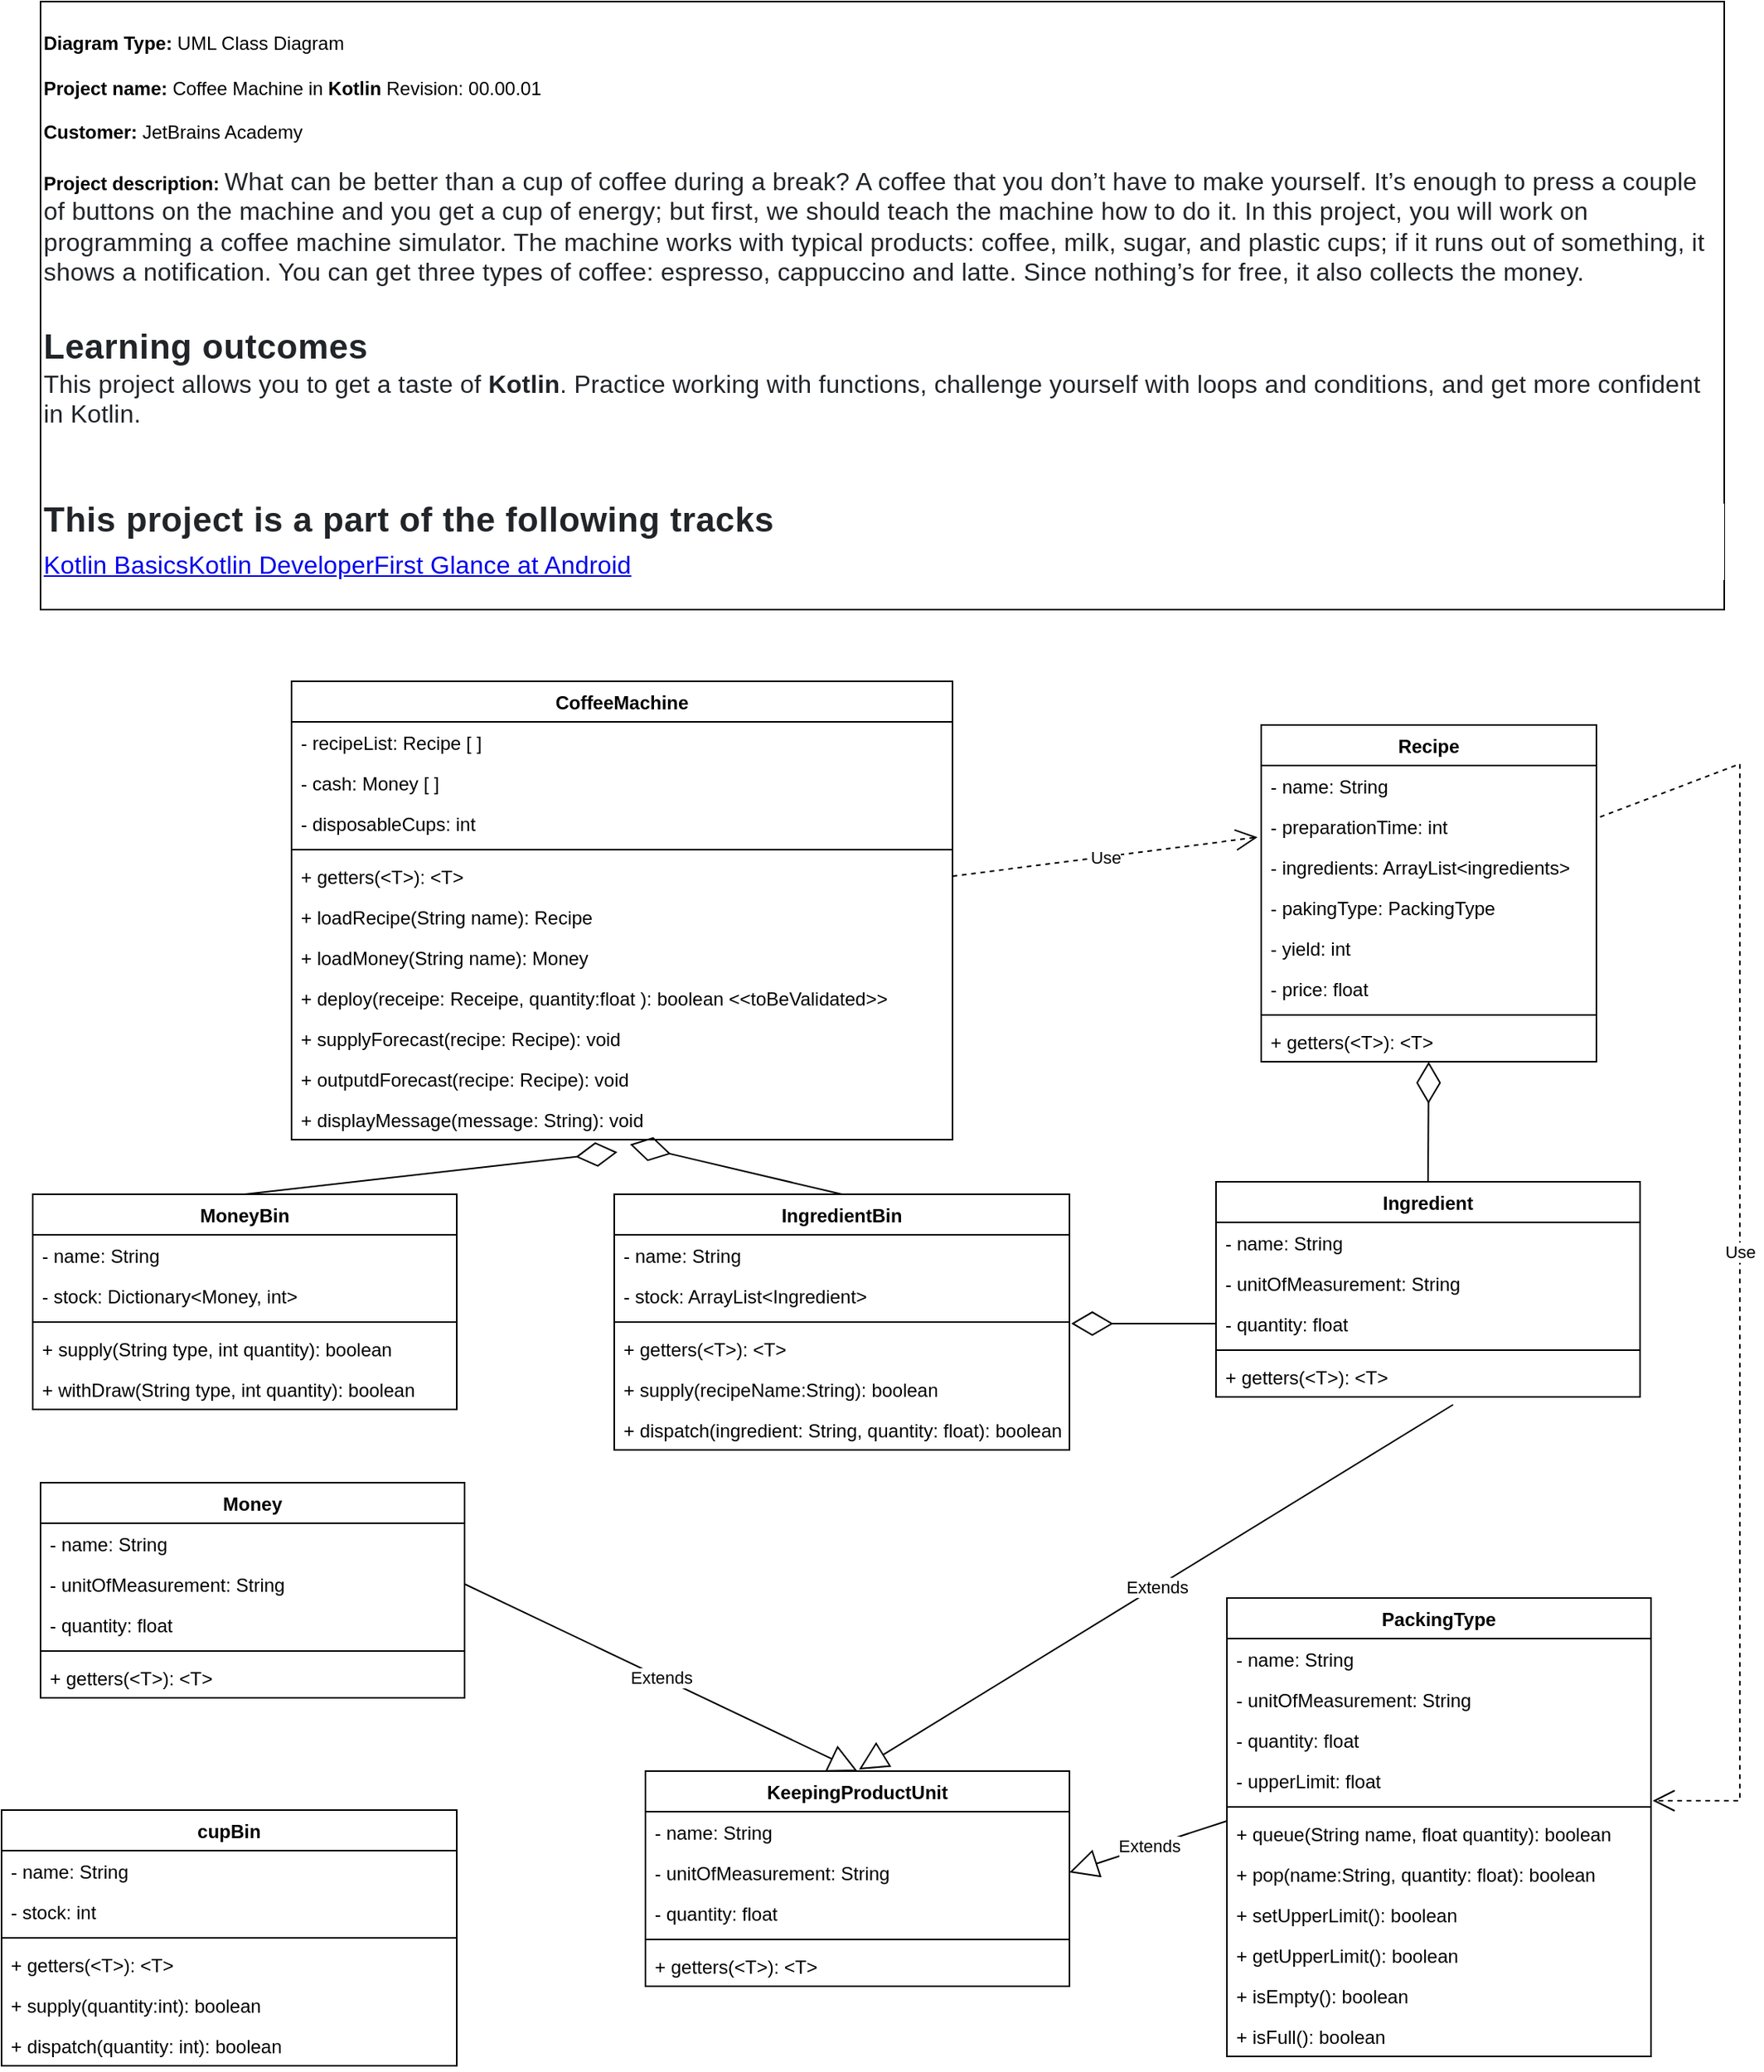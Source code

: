 <mxfile version="16.6.2" type="device"><diagram name="Page-1" id="6133507b-19e7-1e82-6fc7-422aa6c4b21f"><mxGraphModel dx="868" dy="1185" grid="1" gridSize="10" guides="1" tooltips="1" connect="1" arrows="1" fold="1" page="1" pageScale="1" pageWidth="1169" pageHeight="827" background="none" math="0" shadow="0"><root><mxCell id="0"/><mxCell id="1" parent="0"/><mxCell id="ur2thL-w3JqMQENx__kk-53" value="&lt;b&gt;Diagram Type:&lt;/b&gt; UML Class Diagram&lt;br&gt;&lt;b&gt;&lt;br&gt;Project name:&lt;/b&gt; Coffee Machine in &lt;b&gt;Kotlin&lt;/b&gt; Revision: 00.00.01&lt;br&gt;&lt;b&gt;&lt;br&gt;Customer:&lt;/b&gt; JetBrains Academy&lt;br&gt;&lt;b&gt;&lt;br&gt;Project description:&lt;/b&gt;&amp;nbsp;&lt;span style=&quot;background-color: rgb(255 , 255 , 255) ; color: rgb(33 , 37 , 41) ; font-size: 16px ; letter-spacing: 0.1px&quot;&gt;What can be better than a cup of coffee during a break? A coffee that you don’t have to make yourself. It’s enough to press a couple of buttons on the machine and you get a cup of energy; but first, we should teach the machine how to do it. In this project, you will work on programming a coffee machine simulator. The machine works with typical products: coffee, milk, sugar, and plastic cups; if it runs out of something, it shows a notification. You can get three types of coffee: espresso, cappuccino and latte. Since nothing’s for free, it also collects the money.&lt;br&gt;&lt;/span&gt;&lt;span style=&quot;font-size: 1.375rem ; letter-spacing: 0.3px ; background-color: rgb(255 , 255 , 255) ; color: rgb(33 , 37 , 41)&quot;&gt;&lt;b&gt;&lt;br&gt;Learning outcomes&lt;/b&gt;&lt;br&gt;&lt;/span&gt;&lt;span style=&quot;background-color: rgb(255 , 255 , 255)&quot;&gt;&lt;font color=&quot;#212529&quot;&gt;&lt;span style=&quot;font-size: 16px ; letter-spacing: 0.1px&quot;&gt;This project allows you to get a taste of &lt;b&gt;Kotlin&lt;/b&gt;. Practice working with functions, challenge yourself with loops and conditions, and get more confident in Kotlin.&lt;/span&gt;&lt;/font&gt;&lt;br&gt;&lt;/span&gt;&lt;div class=&quot;mt-5&quot; style=&quot;box-sizing: border-box ; background-color: rgb(255 , 255 , 255) ; margin-top: 3rem&quot;&gt;&lt;h5 style=&quot;color: rgb(33 , 37 , 41) ; font-size: 1.375rem ; letter-spacing: 0.3px ; box-sizing: border-box ; margin-top: 0px ; margin-bottom: 0.5rem ; line-height: 1&quot;&gt;This project is a part of the following tracks&lt;/h5&gt;&lt;font color=&quot;#0000ee&quot;&gt;&lt;span style=&quot;font-size: 16px ; letter-spacing: 0.1px&quot;&gt;&lt;u&gt;Kotlin BasicsKotlin DeveloperFirst Glance at Android&lt;/u&gt;&lt;/span&gt;&lt;/font&gt;&lt;br&gt;&lt;/div&gt;" style="rounded=0;whiteSpace=wrap;html=1;align=left;" parent="1" vertex="1"><mxGeometry x="40" y="-790" width="1080" height="390" as="geometry"/></mxCell><mxCell id="b6dwfCRvh0anxF05M48p-6" value="Use" style="endArrow=open;endSize=12;dashed=1;html=1;rounded=0;entryX=-0.011;entryY=0.769;entryDx=0;entryDy=0;exitX=1;exitY=0.5;exitDx=0;exitDy=0;entryPerimeter=0;" parent="1" source="gwbo-L4YFVo5fOnofD6Y-2" target="j45a3ToNBQLJP9z2JNSP-15" edge="1"><mxGeometry width="160" relative="1" as="geometry"><mxPoint x="630" y="-331" as="sourcePoint"/><mxPoint x="640" y="-262" as="targetPoint"/></mxGeometry></mxCell><mxCell id="j45a3ToNBQLJP9z2JNSP-6" value="CoffeeMachine" style="swimlane;fontStyle=1;align=center;verticalAlign=top;childLayout=stackLayout;horizontal=1;startSize=26;horizontalStack=0;resizeParent=1;resizeParentMax=0;resizeLast=0;collapsible=1;marginBottom=0;" parent="1" vertex="1"><mxGeometry x="201" y="-354" width="424" height="294" as="geometry"/></mxCell><mxCell id="j45a3ToNBQLJP9z2JNSP-26" value="- recipeList: Recipe [ ]&#10;" style="text;strokeColor=none;fillColor=none;align=left;verticalAlign=top;spacingLeft=4;spacingRight=4;overflow=hidden;rotatable=0;points=[[0,0.5],[1,0.5]];portConstraint=eastwest;" parent="j45a3ToNBQLJP9z2JNSP-6" vertex="1"><mxGeometry y="26" width="424" height="26" as="geometry"/></mxCell><mxCell id="850Amda9sujDum_yE_YI-3" value="- cash: Money [ ]" style="text;strokeColor=none;fillColor=none;align=left;verticalAlign=top;spacingLeft=4;spacingRight=4;overflow=hidden;rotatable=0;points=[[0,0.5],[1,0.5]];portConstraint=eastwest;" parent="j45a3ToNBQLJP9z2JNSP-6" vertex="1"><mxGeometry y="52" width="424" height="26" as="geometry"/></mxCell><mxCell id="j45a3ToNBQLJP9z2JNSP-27" value="- disposableCups: int" style="text;strokeColor=none;fillColor=none;align=left;verticalAlign=top;spacingLeft=4;spacingRight=4;overflow=hidden;rotatable=0;points=[[0,0.5],[1,0.5]];portConstraint=eastwest;" parent="j45a3ToNBQLJP9z2JNSP-6" vertex="1"><mxGeometry y="78" width="424" height="26" as="geometry"/></mxCell><mxCell id="j45a3ToNBQLJP9z2JNSP-8" value="" style="line;strokeWidth=1;fillColor=none;align=left;verticalAlign=middle;spacingTop=-1;spacingLeft=3;spacingRight=3;rotatable=0;labelPosition=right;points=[];portConstraint=eastwest;" parent="j45a3ToNBQLJP9z2JNSP-6" vertex="1"><mxGeometry y="104" width="424" height="8" as="geometry"/></mxCell><mxCell id="gwbo-L4YFVo5fOnofD6Y-2" value="+ getters(&lt;T&gt;): &lt;T&gt;" style="text;strokeColor=none;fillColor=none;align=left;verticalAlign=top;spacingLeft=4;spacingRight=4;overflow=hidden;rotatable=0;points=[[0,0.5],[1,0.5]];portConstraint=eastwest;" parent="j45a3ToNBQLJP9z2JNSP-6" vertex="1"><mxGeometry y="112" width="424" height="26" as="geometry"/></mxCell><mxCell id="0l1O_k670PWa3_nQX-Y2-1" value="+ loadRecipe(String name): Recipe" style="text;strokeColor=none;fillColor=none;align=left;verticalAlign=top;spacingLeft=4;spacingRight=4;overflow=hidden;rotatable=0;points=[[0,0.5],[1,0.5]];portConstraint=eastwest;" parent="j45a3ToNBQLJP9z2JNSP-6" vertex="1"><mxGeometry y="138" width="424" height="26" as="geometry"/></mxCell><mxCell id="850Amda9sujDum_yE_YI-1" value="+ loadMoney(String name): Money" style="text;strokeColor=none;fillColor=none;align=left;verticalAlign=top;spacingLeft=4;spacingRight=4;overflow=hidden;rotatable=0;points=[[0,0.5],[1,0.5]];portConstraint=eastwest;" parent="j45a3ToNBQLJP9z2JNSP-6" vertex="1"><mxGeometry y="164" width="424" height="26" as="geometry"/></mxCell><mxCell id="j45a3ToNBQLJP9z2JNSP-13" value="+ deploy(receipe: Receipe, quantity:float ): boolean &lt;&lt;toBeValidated&gt;&gt;" style="text;strokeColor=none;fillColor=none;align=left;verticalAlign=top;spacingLeft=4;spacingRight=4;overflow=hidden;rotatable=0;points=[[0,0.5],[1,0.5]];portConstraint=eastwest;" parent="j45a3ToNBQLJP9z2JNSP-6" vertex="1"><mxGeometry y="190" width="424" height="26" as="geometry"/></mxCell><mxCell id="j45a3ToNBQLJP9z2JNSP-25" value="+ supplyForecast(recipe: Recipe): void" style="text;strokeColor=none;fillColor=none;align=left;verticalAlign=top;spacingLeft=4;spacingRight=4;overflow=hidden;rotatable=0;points=[[0,0.5],[1,0.5]];portConstraint=eastwest;" parent="j45a3ToNBQLJP9z2JNSP-6" vertex="1"><mxGeometry y="216" width="424" height="26" as="geometry"/></mxCell><mxCell id="gwbo-L4YFVo5fOnofD6Y-10" value="+ outputdForecast(recipe: Recipe): void" style="text;strokeColor=none;fillColor=none;align=left;verticalAlign=top;spacingLeft=4;spacingRight=4;overflow=hidden;rotatable=0;points=[[0,0.5],[1,0.5]];portConstraint=eastwest;" parent="j45a3ToNBQLJP9z2JNSP-6" vertex="1"><mxGeometry y="242" width="424" height="26" as="geometry"/></mxCell><mxCell id="j45a3ToNBQLJP9z2JNSP-89" value="+ displayMessage(message: String): void" style="text;strokeColor=none;fillColor=none;align=left;verticalAlign=top;spacingLeft=4;spacingRight=4;overflow=hidden;rotatable=0;points=[[0,0.5],[1,0.5]];portConstraint=eastwest;" parent="j45a3ToNBQLJP9z2JNSP-6" vertex="1"><mxGeometry y="268" width="424" height="26" as="geometry"/></mxCell><mxCell id="j45a3ToNBQLJP9z2JNSP-10" value="Recipe" style="swimlane;fontStyle=1;align=center;verticalAlign=top;childLayout=stackLayout;horizontal=1;startSize=26;horizontalStack=0;resizeParent=1;resizeParentMax=0;resizeLast=0;collapsible=1;marginBottom=0;" parent="1" vertex="1"><mxGeometry x="823" y="-326" width="215" height="216" as="geometry"/></mxCell><mxCell id="j45a3ToNBQLJP9z2JNSP-11" value="- name: String&#10;" style="text;strokeColor=none;fillColor=none;align=left;verticalAlign=top;spacingLeft=4;spacingRight=4;overflow=hidden;rotatable=0;points=[[0,0.5],[1,0.5]];portConstraint=eastwest;" parent="j45a3ToNBQLJP9z2JNSP-10" vertex="1"><mxGeometry y="26" width="215" height="26" as="geometry"/></mxCell><mxCell id="j45a3ToNBQLJP9z2JNSP-15" value="- preparationTime: int&#10;" style="text;strokeColor=none;fillColor=none;align=left;verticalAlign=top;spacingLeft=4;spacingRight=4;overflow=hidden;rotatable=0;points=[[0,0.5],[1,0.5]];portConstraint=eastwest;" parent="j45a3ToNBQLJP9z2JNSP-10" vertex="1"><mxGeometry y="52" width="215" height="26" as="geometry"/></mxCell><mxCell id="j45a3ToNBQLJP9z2JNSP-14" value="- ingredients: ArrayList&lt;ingredients&gt;&#10;" style="text;strokeColor=none;fillColor=none;align=left;verticalAlign=top;spacingLeft=4;spacingRight=4;overflow=hidden;rotatable=0;points=[[0,0.5],[1,0.5]];portConstraint=eastwest;" parent="j45a3ToNBQLJP9z2JNSP-10" vertex="1"><mxGeometry y="78" width="215" height="26" as="geometry"/></mxCell><mxCell id="j45a3ToNBQLJP9z2JNSP-24" value="- pakingType: PackingType" style="text;strokeColor=none;fillColor=none;align=left;verticalAlign=top;spacingLeft=4;spacingRight=4;overflow=hidden;rotatable=0;points=[[0,0.5],[1,0.5]];portConstraint=eastwest;" parent="j45a3ToNBQLJP9z2JNSP-10" vertex="1"><mxGeometry y="104" width="215" height="26" as="geometry"/></mxCell><mxCell id="gwbo-L4YFVo5fOnofD6Y-1" value="- yield: int" style="text;strokeColor=none;fillColor=none;align=left;verticalAlign=top;spacingLeft=4;spacingRight=4;overflow=hidden;rotatable=0;points=[[0,0.5],[1,0.5]];portConstraint=eastwest;" parent="j45a3ToNBQLJP9z2JNSP-10" vertex="1"><mxGeometry y="130" width="215" height="26" as="geometry"/></mxCell><mxCell id="850Amda9sujDum_yE_YI-2" value="- price: float" style="text;strokeColor=none;fillColor=none;align=left;verticalAlign=top;spacingLeft=4;spacingRight=4;overflow=hidden;rotatable=0;points=[[0,0.5],[1,0.5]];portConstraint=eastwest;" parent="j45a3ToNBQLJP9z2JNSP-10" vertex="1"><mxGeometry y="156" width="215" height="26" as="geometry"/></mxCell><mxCell id="j45a3ToNBQLJP9z2JNSP-12" value="" style="line;strokeWidth=1;fillColor=none;align=left;verticalAlign=middle;spacingTop=-1;spacingLeft=3;spacingRight=3;rotatable=0;labelPosition=right;points=[];portConstraint=eastwest;" parent="j45a3ToNBQLJP9z2JNSP-10" vertex="1"><mxGeometry y="182" width="215" height="8" as="geometry"/></mxCell><mxCell id="j45a3ToNBQLJP9z2JNSP-39" value="+ getters(&lt;T&gt;): &lt;T&gt;" style="text;strokeColor=none;fillColor=none;align=left;verticalAlign=top;spacingLeft=4;spacingRight=4;overflow=hidden;rotatable=0;points=[[0,0.5],[1,0.5]];portConstraint=eastwest;" parent="j45a3ToNBQLJP9z2JNSP-10" vertex="1"><mxGeometry y="190" width="215" height="26" as="geometry"/></mxCell><mxCell id="j45a3ToNBQLJP9z2JNSP-16" value="IngredientBin" style="swimlane;fontStyle=1;align=center;verticalAlign=top;childLayout=stackLayout;horizontal=1;startSize=26;horizontalStack=0;resizeParent=1;resizeParentMax=0;resizeLast=0;collapsible=1;marginBottom=0;" parent="1" vertex="1"><mxGeometry x="408" y="-25" width="292" height="164" as="geometry"/></mxCell><mxCell id="j45a3ToNBQLJP9z2JNSP-17" value="- name: String" style="text;strokeColor=none;fillColor=none;align=left;verticalAlign=top;spacingLeft=4;spacingRight=4;overflow=hidden;rotatable=0;points=[[0,0.5],[1,0.5]];portConstraint=eastwest;" parent="j45a3ToNBQLJP9z2JNSP-16" vertex="1"><mxGeometry y="26" width="292" height="26" as="geometry"/></mxCell><mxCell id="j45a3ToNBQLJP9z2JNSP-7" value="- stock: ArrayList&lt;Ingredient&gt;" style="text;strokeColor=none;fillColor=none;align=left;verticalAlign=top;spacingLeft=4;spacingRight=4;overflow=hidden;rotatable=0;points=[[0,0.5],[1,0.5]];portConstraint=eastwest;" parent="j45a3ToNBQLJP9z2JNSP-16" vertex="1"><mxGeometry y="52" width="292" height="26" as="geometry"/></mxCell><mxCell id="j45a3ToNBQLJP9z2JNSP-18" value="" style="line;strokeWidth=1;fillColor=none;align=left;verticalAlign=middle;spacingTop=-1;spacingLeft=3;spacingRight=3;rotatable=0;labelPosition=right;points=[];portConstraint=eastwest;" parent="j45a3ToNBQLJP9z2JNSP-16" vertex="1"><mxGeometry y="78" width="292" height="8" as="geometry"/></mxCell><mxCell id="gwbo-L4YFVo5fOnofD6Y-9" value="+ getters(&lt;T&gt;): &lt;T&gt;" style="text;strokeColor=none;fillColor=none;align=left;verticalAlign=top;spacingLeft=4;spacingRight=4;overflow=hidden;rotatable=0;points=[[0,0.5],[1,0.5]];portConstraint=eastwest;" parent="j45a3ToNBQLJP9z2JNSP-16" vertex="1"><mxGeometry y="86" width="292" height="26" as="geometry"/></mxCell><mxCell id="gwbo-L4YFVo5fOnofD6Y-7" value="+ supply(recipeName:String): boolean" style="text;strokeColor=none;fillColor=none;align=left;verticalAlign=top;spacingLeft=4;spacingRight=4;overflow=hidden;rotatable=0;points=[[0,0.5],[1,0.5]];portConstraint=eastwest;" parent="j45a3ToNBQLJP9z2JNSP-16" vertex="1"><mxGeometry y="112" width="292" height="26" as="geometry"/></mxCell><mxCell id="j45a3ToNBQLJP9z2JNSP-34" value="+ dispatch(ingredient: String, quantity: float): boolean" style="text;strokeColor=none;fillColor=none;align=left;verticalAlign=top;spacingLeft=4;spacingRight=4;overflow=hidden;rotatable=0;points=[[0,0.5],[1,0.5]];portConstraint=eastwest;" parent="j45a3ToNBQLJP9z2JNSP-16" vertex="1"><mxGeometry y="138" width="292" height="26" as="geometry"/></mxCell><mxCell id="j45a3ToNBQLJP9z2JNSP-23" value="" style="endArrow=diamondThin;endFill=0;endSize=24;html=1;rounded=0;exitX=0.5;exitY=0;exitDx=0;exitDy=0;entryX=0.512;entryY=1.115;entryDx=0;entryDy=0;entryPerimeter=0;" parent="1" source="j45a3ToNBQLJP9z2JNSP-16" target="j45a3ToNBQLJP9z2JNSP-89" edge="1"><mxGeometry width="160" relative="1" as="geometry"><mxPoint x="400" y="-190" as="sourcePoint"/><mxPoint x="440" y="-110" as="targetPoint"/></mxGeometry></mxCell><mxCell id="j45a3ToNBQLJP9z2JNSP-28" value="MoneyBin" style="swimlane;fontStyle=1;align=center;verticalAlign=top;childLayout=stackLayout;horizontal=1;startSize=26;horizontalStack=0;resizeParent=1;resizeParentMax=0;resizeLast=0;collapsible=1;marginBottom=0;" parent="1" vertex="1"><mxGeometry x="35" y="-25" width="272" height="138" as="geometry"/></mxCell><mxCell id="j45a3ToNBQLJP9z2JNSP-29" value="- name: String" style="text;strokeColor=none;fillColor=none;align=left;verticalAlign=top;spacingLeft=4;spacingRight=4;overflow=hidden;rotatable=0;points=[[0,0.5],[1,0.5]];portConstraint=eastwest;" parent="j45a3ToNBQLJP9z2JNSP-28" vertex="1"><mxGeometry y="26" width="272" height="26" as="geometry"/></mxCell><mxCell id="6BDBjYxnqBlmbO1aHxJn-8" value="- stock: Dictionary&lt;Money, int&gt;" style="text;strokeColor=none;fillColor=none;align=left;verticalAlign=top;spacingLeft=4;spacingRight=4;overflow=hidden;rotatable=0;points=[[0,0.5],[1,0.5]];portConstraint=eastwest;" parent="j45a3ToNBQLJP9z2JNSP-28" vertex="1"><mxGeometry y="52" width="272" height="26" as="geometry"/></mxCell><mxCell id="j45a3ToNBQLJP9z2JNSP-33" value="" style="line;strokeWidth=1;fillColor=none;align=left;verticalAlign=middle;spacingTop=-1;spacingLeft=3;spacingRight=3;rotatable=0;labelPosition=right;points=[];portConstraint=eastwest;" parent="j45a3ToNBQLJP9z2JNSP-28" vertex="1"><mxGeometry y="78" width="272" height="8" as="geometry"/></mxCell><mxCell id="j45a3ToNBQLJP9z2JNSP-36" value="+ supply(String type, int quantity): boolean" style="text;strokeColor=none;fillColor=none;align=left;verticalAlign=top;spacingLeft=4;spacingRight=4;overflow=hidden;rotatable=0;points=[[0,0.5],[1,0.5]];portConstraint=eastwest;" parent="j45a3ToNBQLJP9z2JNSP-28" vertex="1"><mxGeometry y="86" width="272" height="26" as="geometry"/></mxCell><mxCell id="j45a3ToNBQLJP9z2JNSP-41" value="+ withDraw(String type, int quantity): boolean" style="text;strokeColor=none;fillColor=none;align=left;verticalAlign=top;spacingLeft=4;spacingRight=4;overflow=hidden;rotatable=0;points=[[0,0.5],[1,0.5]];portConstraint=eastwest;" parent="j45a3ToNBQLJP9z2JNSP-28" vertex="1"><mxGeometry y="112" width="272" height="26" as="geometry"/></mxCell><mxCell id="j45a3ToNBQLJP9z2JNSP-40" value="" style="endArrow=diamondThin;endFill=0;endSize=24;html=1;rounded=0;exitX=0.5;exitY=0;exitDx=0;exitDy=0;entryX=0.493;entryY=1.308;entryDx=0;entryDy=0;entryPerimeter=0;" parent="1" source="j45a3ToNBQLJP9z2JNSP-28" target="j45a3ToNBQLJP9z2JNSP-89" edge="1"><mxGeometry width="160" relative="1" as="geometry"><mxPoint x="554" y="-15" as="sourcePoint"/><mxPoint x="370" y="-100" as="targetPoint"/></mxGeometry></mxCell><mxCell id="j45a3ToNBQLJP9z2JNSP-57" value="Ingredient" style="swimlane;fontStyle=1;align=center;verticalAlign=top;childLayout=stackLayout;horizontal=1;startSize=26;horizontalStack=0;resizeParent=1;resizeParentMax=0;resizeLast=0;collapsible=1;marginBottom=0;" parent="1" vertex="1"><mxGeometry x="794" y="-33" width="272" height="138" as="geometry"/></mxCell><mxCell id="j45a3ToNBQLJP9z2JNSP-58" value="- name: String" style="text;strokeColor=none;fillColor=none;align=left;verticalAlign=top;spacingLeft=4;spacingRight=4;overflow=hidden;rotatable=0;points=[[0,0.5],[1,0.5]];portConstraint=eastwest;" parent="j45a3ToNBQLJP9z2JNSP-57" vertex="1"><mxGeometry y="26" width="272" height="26" as="geometry"/></mxCell><mxCell id="j45a3ToNBQLJP9z2JNSP-59" value="- unitOfMeasurement: String" style="text;strokeColor=none;fillColor=none;align=left;verticalAlign=top;spacingLeft=4;spacingRight=4;overflow=hidden;rotatable=0;points=[[0,0.5],[1,0.5]];portConstraint=eastwest;" parent="j45a3ToNBQLJP9z2JNSP-57" vertex="1"><mxGeometry y="52" width="272" height="26" as="geometry"/></mxCell><mxCell id="j45a3ToNBQLJP9z2JNSP-60" value="- quantity: float" style="text;strokeColor=none;fillColor=none;align=left;verticalAlign=top;spacingLeft=4;spacingRight=4;overflow=hidden;rotatable=0;points=[[0,0.5],[1,0.5]];portConstraint=eastwest;" parent="j45a3ToNBQLJP9z2JNSP-57" vertex="1"><mxGeometry y="78" width="272" height="26" as="geometry"/></mxCell><mxCell id="j45a3ToNBQLJP9z2JNSP-62" value="" style="line;strokeWidth=1;fillColor=none;align=left;verticalAlign=middle;spacingTop=-1;spacingLeft=3;spacingRight=3;rotatable=0;labelPosition=right;points=[];portConstraint=eastwest;" parent="j45a3ToNBQLJP9z2JNSP-57" vertex="1"><mxGeometry y="104" width="272" height="8" as="geometry"/></mxCell><mxCell id="6BDBjYxnqBlmbO1aHxJn-17" value="+ getters(&lt;T&gt;): &lt;T&gt;" style="text;strokeColor=none;fillColor=none;align=left;verticalAlign=top;spacingLeft=4;spacingRight=4;overflow=hidden;rotatable=0;points=[[0,0.5],[1,0.5]];portConstraint=eastwest;" parent="j45a3ToNBQLJP9z2JNSP-57" vertex="1"><mxGeometry y="112" width="272" height="26" as="geometry"/></mxCell><mxCell id="j45a3ToNBQLJP9z2JNSP-65" value="" style="endArrow=diamondThin;endFill=0;endSize=24;html=1;rounded=0;exitX=0.5;exitY=0;exitDx=0;exitDy=0;" parent="1" source="j45a3ToNBQLJP9z2JNSP-57" target="j45a3ToNBQLJP9z2JNSP-39" edge="1"><mxGeometry width="160" relative="1" as="geometry"><mxPoint x="870" y="-40" as="sourcePoint"/><mxPoint x="399.04" y="-147.998" as="targetPoint"/></mxGeometry></mxCell><mxCell id="j45a3ToNBQLJP9z2JNSP-71" value="Extends" style="endArrow=block;endSize=16;endFill=0;html=1;rounded=0;entryX=0.5;entryY=0;entryDx=0;entryDy=0;exitX=0.559;exitY=1.192;exitDx=0;exitDy=0;exitPerimeter=0;" parent="1" source="6BDBjYxnqBlmbO1aHxJn-17" edge="1"><mxGeometry width="160" relative="1" as="geometry"><mxPoint x="946.048" y="133.002" as="sourcePoint"/><mxPoint x="565" y="344" as="targetPoint"/></mxGeometry></mxCell><mxCell id="j45a3ToNBQLJP9z2JNSP-73" value="PackingType" style="swimlane;fontStyle=1;align=center;verticalAlign=top;childLayout=stackLayout;horizontal=1;startSize=26;horizontalStack=0;resizeParent=1;resizeParentMax=0;resizeLast=0;collapsible=1;marginBottom=0;" parent="1" vertex="1"><mxGeometry x="801" y="234" width="272" height="294" as="geometry"/></mxCell><mxCell id="j45a3ToNBQLJP9z2JNSP-74" value="- name: String" style="text;strokeColor=none;fillColor=none;align=left;verticalAlign=top;spacingLeft=4;spacingRight=4;overflow=hidden;rotatable=0;points=[[0,0.5],[1,0.5]];portConstraint=eastwest;" parent="j45a3ToNBQLJP9z2JNSP-73" vertex="1"><mxGeometry y="26" width="272" height="26" as="geometry"/></mxCell><mxCell id="j45a3ToNBQLJP9z2JNSP-75" value="- unitOfMeasurement: String" style="text;strokeColor=none;fillColor=none;align=left;verticalAlign=top;spacingLeft=4;spacingRight=4;overflow=hidden;rotatable=0;points=[[0,0.5],[1,0.5]];portConstraint=eastwest;" parent="j45a3ToNBQLJP9z2JNSP-73" vertex="1"><mxGeometry y="52" width="272" height="26" as="geometry"/></mxCell><mxCell id="j45a3ToNBQLJP9z2JNSP-76" value="- quantity: float" style="text;strokeColor=none;fillColor=none;align=left;verticalAlign=top;spacingLeft=4;spacingRight=4;overflow=hidden;rotatable=0;points=[[0,0.5],[1,0.5]];portConstraint=eastwest;" parent="j45a3ToNBQLJP9z2JNSP-73" vertex="1"><mxGeometry y="78" width="272" height="26" as="geometry"/></mxCell><mxCell id="j45a3ToNBQLJP9z2JNSP-83" value="- upperLimit: float" style="text;strokeColor=none;fillColor=none;align=left;verticalAlign=top;spacingLeft=4;spacingRight=4;overflow=hidden;rotatable=0;points=[[0,0.5],[1,0.5]];portConstraint=eastwest;" parent="j45a3ToNBQLJP9z2JNSP-73" vertex="1"><mxGeometry y="104" width="272" height="26" as="geometry"/></mxCell><mxCell id="j45a3ToNBQLJP9z2JNSP-78" value="" style="line;strokeWidth=1;fillColor=none;align=left;verticalAlign=middle;spacingTop=-1;spacingLeft=3;spacingRight=3;rotatable=0;labelPosition=right;points=[];portConstraint=eastwest;" parent="j45a3ToNBQLJP9z2JNSP-73" vertex="1"><mxGeometry y="130" width="272" height="8" as="geometry"/></mxCell><mxCell id="j45a3ToNBQLJP9z2JNSP-79" value="+ queue(String name, float quantity): boolean" style="text;strokeColor=none;fillColor=none;align=left;verticalAlign=top;spacingLeft=4;spacingRight=4;overflow=hidden;rotatable=0;points=[[0,0.5],[1,0.5]];portConstraint=eastwest;" parent="j45a3ToNBQLJP9z2JNSP-73" vertex="1"><mxGeometry y="138" width="272" height="26" as="geometry"/></mxCell><mxCell id="j45a3ToNBQLJP9z2JNSP-80" value="+ pop(name:String, quantity: float): boolean" style="text;strokeColor=none;fillColor=none;align=left;verticalAlign=top;spacingLeft=4;spacingRight=4;overflow=hidden;rotatable=0;points=[[0,0.5],[1,0.5]];portConstraint=eastwest;" parent="j45a3ToNBQLJP9z2JNSP-73" vertex="1"><mxGeometry y="164" width="272" height="26" as="geometry"/></mxCell><mxCell id="j45a3ToNBQLJP9z2JNSP-86" value="+ setUpperLimit(): boolean" style="text;strokeColor=none;fillColor=none;align=left;verticalAlign=top;spacingLeft=4;spacingRight=4;overflow=hidden;rotatable=0;points=[[0,0.5],[1,0.5]];portConstraint=eastwest;" parent="j45a3ToNBQLJP9z2JNSP-73" vertex="1"><mxGeometry y="190" width="272" height="26" as="geometry"/></mxCell><mxCell id="j45a3ToNBQLJP9z2JNSP-84" value="+ getUpperLimit(): boolean" style="text;strokeColor=none;fillColor=none;align=left;verticalAlign=top;spacingLeft=4;spacingRight=4;overflow=hidden;rotatable=0;points=[[0,0.5],[1,0.5]];portConstraint=eastwest;" parent="j45a3ToNBQLJP9z2JNSP-73" vertex="1"><mxGeometry y="216" width="272" height="26" as="geometry"/></mxCell><mxCell id="j45a3ToNBQLJP9z2JNSP-81" value="+ isEmpty(): boolean" style="text;strokeColor=none;fillColor=none;align=left;verticalAlign=top;spacingLeft=4;spacingRight=4;overflow=hidden;rotatable=0;points=[[0,0.5],[1,0.5]];portConstraint=eastwest;" parent="j45a3ToNBQLJP9z2JNSP-73" vertex="1"><mxGeometry y="242" width="272" height="26" as="geometry"/></mxCell><mxCell id="j45a3ToNBQLJP9z2JNSP-82" value="+ isFull(): boolean" style="text;strokeColor=none;fillColor=none;align=left;verticalAlign=top;spacingLeft=4;spacingRight=4;overflow=hidden;rotatable=0;points=[[0,0.5],[1,0.5]];portConstraint=eastwest;" parent="j45a3ToNBQLJP9z2JNSP-73" vertex="1"><mxGeometry y="268" width="272" height="26" as="geometry"/></mxCell><mxCell id="j45a3ToNBQLJP9z2JNSP-87" value="Extends" style="endArrow=block;endSize=16;endFill=0;html=1;rounded=0;entryX=1;entryY=0.5;entryDx=0;entryDy=0;exitX=0;exitY=0.192;exitDx=0;exitDy=0;exitPerimeter=0;" parent="1" source="j45a3ToNBQLJP9z2JNSP-79" target="6BDBjYxnqBlmbO1aHxJn-22" edge="1"><mxGeometry width="160" relative="1" as="geometry"><mxPoint x="956.048" y="177.002" as="sourcePoint"/><mxPoint x="660" y="414" as="targetPoint"/></mxGeometry></mxCell><mxCell id="j45a3ToNBQLJP9z2JNSP-88" value="Use" style="endArrow=open;endSize=12;dashed=1;html=1;rounded=0;exitX=1.011;exitY=0.269;exitDx=0;exitDy=0;exitPerimeter=0;entryX=1.004;entryY=1;entryDx=0;entryDy=0;entryPerimeter=0;" parent="1" source="j45a3ToNBQLJP9z2JNSP-15" target="j45a3ToNBQLJP9z2JNSP-83" edge="1"><mxGeometry width="160" relative="1" as="geometry"><mxPoint x="476" y="-275" as="sourcePoint"/><mxPoint x="1110" y="90" as="targetPoint"/><Array as="points"><mxPoint x="1130" y="-301"/><mxPoint x="1130" y="364"/></Array></mxGeometry></mxCell><mxCell id="gwbo-L4YFVo5fOnofD6Y-6" value="" style="endArrow=diamondThin;endFill=0;endSize=24;html=1;rounded=0;exitX=0;exitY=0.5;exitDx=0;exitDy=0;entryX=1.004;entryY=1.192;entryDx=0;entryDy=0;entryPerimeter=0;" parent="1" source="j45a3ToNBQLJP9z2JNSP-60" target="j45a3ToNBQLJP9z2JNSP-7" edge="1"><mxGeometry width="160" relative="1" as="geometry"><mxPoint x="940" y="-15" as="sourcePoint"/><mxPoint x="940.459" y="-160" as="targetPoint"/></mxGeometry></mxCell><mxCell id="6BDBjYxnqBlmbO1aHxJn-1" value="cupBin" style="swimlane;fontStyle=1;align=center;verticalAlign=top;childLayout=stackLayout;horizontal=1;startSize=26;horizontalStack=0;resizeParent=1;resizeParentMax=0;resizeLast=0;collapsible=1;marginBottom=0;" parent="1" vertex="1"><mxGeometry x="15" y="370" width="292" height="164" as="geometry"/></mxCell><mxCell id="6BDBjYxnqBlmbO1aHxJn-2" value="- name: String" style="text;strokeColor=none;fillColor=none;align=left;verticalAlign=top;spacingLeft=4;spacingRight=4;overflow=hidden;rotatable=0;points=[[0,0.5],[1,0.5]];portConstraint=eastwest;" parent="6BDBjYxnqBlmbO1aHxJn-1" vertex="1"><mxGeometry y="26" width="292" height="26" as="geometry"/></mxCell><mxCell id="6BDBjYxnqBlmbO1aHxJn-3" value="- stock: int" style="text;strokeColor=none;fillColor=none;align=left;verticalAlign=top;spacingLeft=4;spacingRight=4;overflow=hidden;rotatable=0;points=[[0,0.5],[1,0.5]];portConstraint=eastwest;" parent="6BDBjYxnqBlmbO1aHxJn-1" vertex="1"><mxGeometry y="52" width="292" height="26" as="geometry"/></mxCell><mxCell id="6BDBjYxnqBlmbO1aHxJn-4" value="" style="line;strokeWidth=1;fillColor=none;align=left;verticalAlign=middle;spacingTop=-1;spacingLeft=3;spacingRight=3;rotatable=0;labelPosition=right;points=[];portConstraint=eastwest;" parent="6BDBjYxnqBlmbO1aHxJn-1" vertex="1"><mxGeometry y="78" width="292" height="8" as="geometry"/></mxCell><mxCell id="6BDBjYxnqBlmbO1aHxJn-5" value="+ getters(&lt;T&gt;): &lt;T&gt;" style="text;strokeColor=none;fillColor=none;align=left;verticalAlign=top;spacingLeft=4;spacingRight=4;overflow=hidden;rotatable=0;points=[[0,0.5],[1,0.5]];portConstraint=eastwest;" parent="6BDBjYxnqBlmbO1aHxJn-1" vertex="1"><mxGeometry y="86" width="292" height="26" as="geometry"/></mxCell><mxCell id="6BDBjYxnqBlmbO1aHxJn-6" value="+ supply(quantity:int): boolean" style="text;strokeColor=none;fillColor=none;align=left;verticalAlign=top;spacingLeft=4;spacingRight=4;overflow=hidden;rotatable=0;points=[[0,0.5],[1,0.5]];portConstraint=eastwest;" parent="6BDBjYxnqBlmbO1aHxJn-1" vertex="1"><mxGeometry y="112" width="292" height="26" as="geometry"/></mxCell><mxCell id="6BDBjYxnqBlmbO1aHxJn-7" value="+ dispatch(quantity: int): boolean" style="text;strokeColor=none;fillColor=none;align=left;verticalAlign=top;spacingLeft=4;spacingRight=4;overflow=hidden;rotatable=0;points=[[0,0.5],[1,0.5]];portConstraint=eastwest;" parent="6BDBjYxnqBlmbO1aHxJn-1" vertex="1"><mxGeometry y="138" width="292" height="26" as="geometry"/></mxCell><mxCell id="6BDBjYxnqBlmbO1aHxJn-9" value="Money" style="swimlane;fontStyle=1;align=center;verticalAlign=top;childLayout=stackLayout;horizontal=1;startSize=26;horizontalStack=0;resizeParent=1;resizeParentMax=0;resizeLast=0;collapsible=1;marginBottom=0;" parent="1" vertex="1"><mxGeometry x="40" y="160" width="272" height="138" as="geometry"/></mxCell><mxCell id="6BDBjYxnqBlmbO1aHxJn-10" value="- name: String" style="text;strokeColor=none;fillColor=none;align=left;verticalAlign=top;spacingLeft=4;spacingRight=4;overflow=hidden;rotatable=0;points=[[0,0.5],[1,0.5]];portConstraint=eastwest;" parent="6BDBjYxnqBlmbO1aHxJn-9" vertex="1"><mxGeometry y="26" width="272" height="26" as="geometry"/></mxCell><mxCell id="6BDBjYxnqBlmbO1aHxJn-11" value="- unitOfMeasurement: String" style="text;strokeColor=none;fillColor=none;align=left;verticalAlign=top;spacingLeft=4;spacingRight=4;overflow=hidden;rotatable=0;points=[[0,0.5],[1,0.5]];portConstraint=eastwest;" parent="6BDBjYxnqBlmbO1aHxJn-9" vertex="1"><mxGeometry y="52" width="272" height="26" as="geometry"/></mxCell><mxCell id="6BDBjYxnqBlmbO1aHxJn-12" value="- quantity: float" style="text;strokeColor=none;fillColor=none;align=left;verticalAlign=top;spacingLeft=4;spacingRight=4;overflow=hidden;rotatable=0;points=[[0,0.5],[1,0.5]];portConstraint=eastwest;" parent="6BDBjYxnqBlmbO1aHxJn-9" vertex="1"><mxGeometry y="78" width="272" height="26" as="geometry"/></mxCell><mxCell id="6BDBjYxnqBlmbO1aHxJn-13" value="" style="line;strokeWidth=1;fillColor=none;align=left;verticalAlign=middle;spacingTop=-1;spacingLeft=3;spacingRight=3;rotatable=0;labelPosition=right;points=[];portConstraint=eastwest;" parent="6BDBjYxnqBlmbO1aHxJn-9" vertex="1"><mxGeometry y="104" width="272" height="8" as="geometry"/></mxCell><mxCell id="6BDBjYxnqBlmbO1aHxJn-16" value="+ getters(&lt;T&gt;): &lt;T&gt;" style="text;strokeColor=none;fillColor=none;align=left;verticalAlign=top;spacingLeft=4;spacingRight=4;overflow=hidden;rotatable=0;points=[[0,0.5],[1,0.5]];portConstraint=eastwest;" parent="6BDBjYxnqBlmbO1aHxJn-9" vertex="1"><mxGeometry y="112" width="272" height="26" as="geometry"/></mxCell><mxCell id="6BDBjYxnqBlmbO1aHxJn-18" value="Extends" style="endArrow=block;endSize=16;endFill=0;html=1;rounded=0;exitX=1;exitY=0.5;exitDx=0;exitDy=0;entryX=0.5;entryY=0;entryDx=0;entryDy=0;" parent="1" source="6BDBjYxnqBlmbO1aHxJn-11" target="6BDBjYxnqBlmbO1aHxJn-20" edge="1"><mxGeometry width="160" relative="1" as="geometry"><mxPoint x="956.048" y="119.992" as="sourcePoint"/><mxPoint x="560" y="340" as="targetPoint"/></mxGeometry></mxCell><mxCell id="6BDBjYxnqBlmbO1aHxJn-20" value="KeepingProductUnit" style="swimlane;fontStyle=1;align=center;verticalAlign=top;childLayout=stackLayout;horizontal=1;startSize=26;horizontalStack=0;resizeParent=1;resizeParentMax=0;resizeLast=0;collapsible=1;marginBottom=0;" parent="1" vertex="1"><mxGeometry x="428" y="345" width="272" height="138" as="geometry"/></mxCell><mxCell id="6BDBjYxnqBlmbO1aHxJn-21" value="- name: String" style="text;strokeColor=none;fillColor=none;align=left;verticalAlign=top;spacingLeft=4;spacingRight=4;overflow=hidden;rotatable=0;points=[[0,0.5],[1,0.5]];portConstraint=eastwest;" parent="6BDBjYxnqBlmbO1aHxJn-20" vertex="1"><mxGeometry y="26" width="272" height="26" as="geometry"/></mxCell><mxCell id="6BDBjYxnqBlmbO1aHxJn-22" value="- unitOfMeasurement: String" style="text;strokeColor=none;fillColor=none;align=left;verticalAlign=top;spacingLeft=4;spacingRight=4;overflow=hidden;rotatable=0;points=[[0,0.5],[1,0.5]];portConstraint=eastwest;" parent="6BDBjYxnqBlmbO1aHxJn-20" vertex="1"><mxGeometry y="52" width="272" height="26" as="geometry"/></mxCell><mxCell id="6BDBjYxnqBlmbO1aHxJn-23" value="- quantity: float" style="text;strokeColor=none;fillColor=none;align=left;verticalAlign=top;spacingLeft=4;spacingRight=4;overflow=hidden;rotatable=0;points=[[0,0.5],[1,0.5]];portConstraint=eastwest;" parent="6BDBjYxnqBlmbO1aHxJn-20" vertex="1"><mxGeometry y="78" width="272" height="26" as="geometry"/></mxCell><mxCell id="6BDBjYxnqBlmbO1aHxJn-24" value="" style="line;strokeWidth=1;fillColor=none;align=left;verticalAlign=middle;spacingTop=-1;spacingLeft=3;spacingRight=3;rotatable=0;labelPosition=right;points=[];portConstraint=eastwest;" parent="6BDBjYxnqBlmbO1aHxJn-20" vertex="1"><mxGeometry y="104" width="272" height="8" as="geometry"/></mxCell><mxCell id="6BDBjYxnqBlmbO1aHxJn-25" value="+ getters(&lt;T&gt;): &lt;T&gt;" style="text;strokeColor=none;fillColor=none;align=left;verticalAlign=top;spacingLeft=4;spacingRight=4;overflow=hidden;rotatable=0;points=[[0,0.5],[1,0.5]];portConstraint=eastwest;" parent="6BDBjYxnqBlmbO1aHxJn-20" vertex="1"><mxGeometry y="112" width="272" height="26" as="geometry"/></mxCell></root></mxGraphModel></diagram></mxfile>
